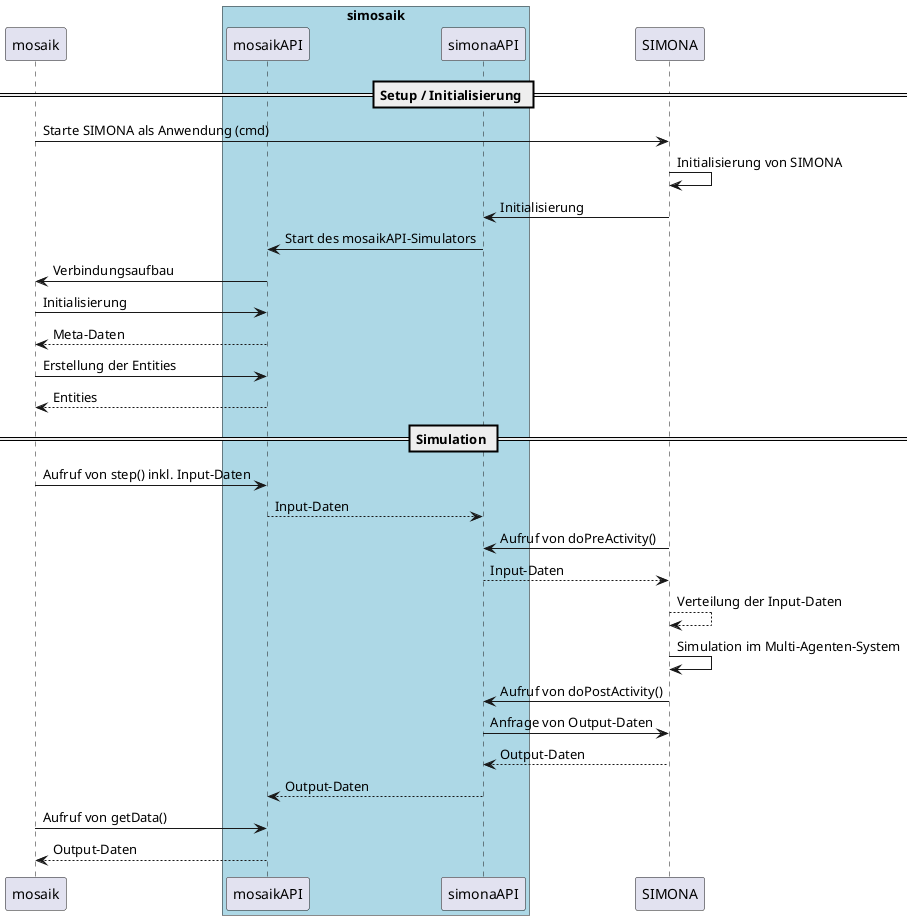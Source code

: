 @startuml

participant mosaik
box "simosaik" #LightBlue
participant mosaikAPI
participant simonaAPI
end box
participant SIMONA

== Setup / Initialisierung ==

mosaik -> SIMONA: Starte SIMONA als Anwendung (cmd)

SIMONA -> SIMONA: Initialisierung von SIMONA
SIMONA -> simonaAPI: Initialisierung
simonaAPI -> mosaikAPI: Start des mosaikAPI-Simulators
mosaikAPI -> mosaik: Verbindungsaufbau
mosaik -> mosaikAPI: Initialisierung
mosaikAPI --> mosaik: Meta-Daten

mosaik -> mosaikAPI: Erstellung der Entities
mosaikAPI --> mosaik: Entities


== Simulation ==

mosaik -> mosaikAPI: Aufruf von step() inkl. Input-Daten
mosaikAPI --> simonaAPI: Input-Daten
SIMONA -> simonaAPI: Aufruf von doPreActivity()
simonaAPI --> SIMONA: Input-Daten
SIMONA --> SIMONA: Verteilung der Input-Daten
SIMONA -> SIMONA: Simulation im Multi-Agenten-System
SIMONA -> simonaAPI: Aufruf von doPostActivity()
simonaAPI -> SIMONA: Anfrage von Output-Daten
SIMONA --> simonaAPI: Output-Daten
simonaAPI --> mosaikAPI: Output-Daten
mosaik -> mosaikAPI: Aufruf von getData()
mosaikAPI --> mosaik: Output-Daten

@enduml